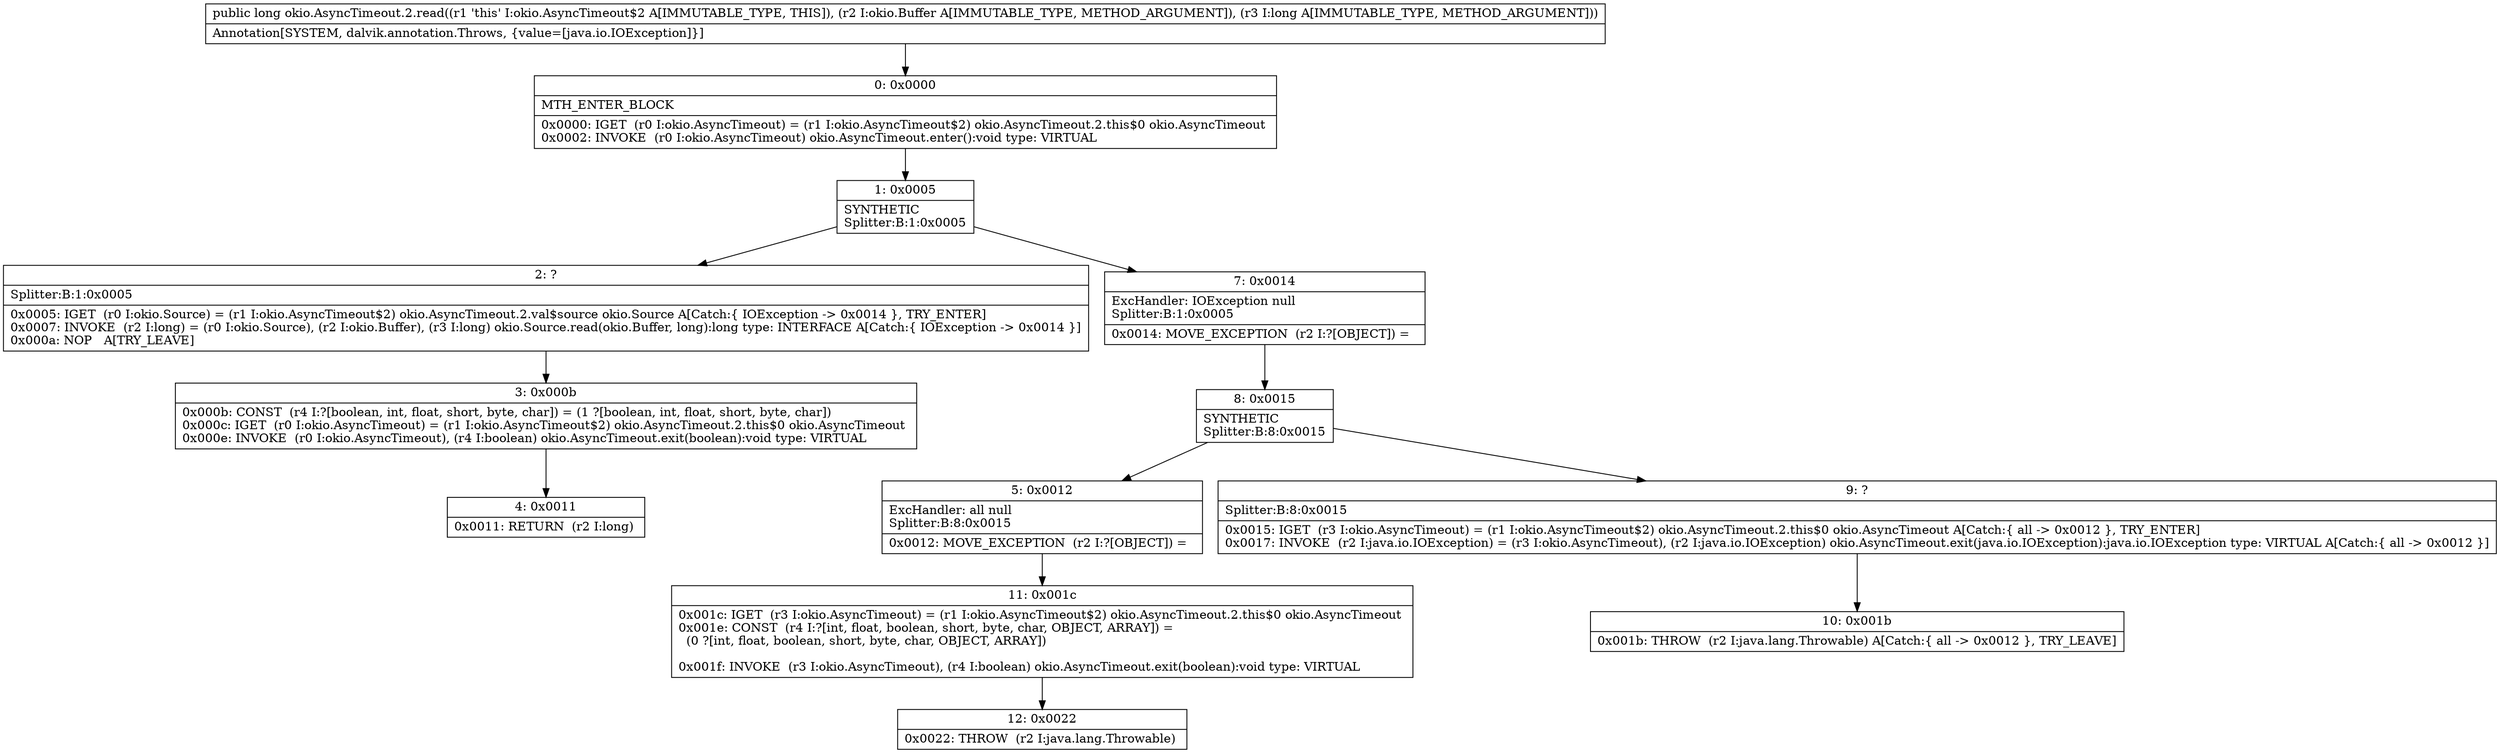 digraph "CFG forokio.AsyncTimeout.2.read(Lokio\/Buffer;J)J" {
Node_0 [shape=record,label="{0\:\ 0x0000|MTH_ENTER_BLOCK\l|0x0000: IGET  (r0 I:okio.AsyncTimeout) = (r1 I:okio.AsyncTimeout$2) okio.AsyncTimeout.2.this$0 okio.AsyncTimeout \l0x0002: INVOKE  (r0 I:okio.AsyncTimeout) okio.AsyncTimeout.enter():void type: VIRTUAL \l}"];
Node_1 [shape=record,label="{1\:\ 0x0005|SYNTHETIC\lSplitter:B:1:0x0005\l}"];
Node_2 [shape=record,label="{2\:\ ?|Splitter:B:1:0x0005\l|0x0005: IGET  (r0 I:okio.Source) = (r1 I:okio.AsyncTimeout$2) okio.AsyncTimeout.2.val$source okio.Source A[Catch:\{ IOException \-\> 0x0014 \}, TRY_ENTER]\l0x0007: INVOKE  (r2 I:long) = (r0 I:okio.Source), (r2 I:okio.Buffer), (r3 I:long) okio.Source.read(okio.Buffer, long):long type: INTERFACE A[Catch:\{ IOException \-\> 0x0014 \}]\l0x000a: NOP   A[TRY_LEAVE]\l}"];
Node_3 [shape=record,label="{3\:\ 0x000b|0x000b: CONST  (r4 I:?[boolean, int, float, short, byte, char]) = (1 ?[boolean, int, float, short, byte, char]) \l0x000c: IGET  (r0 I:okio.AsyncTimeout) = (r1 I:okio.AsyncTimeout$2) okio.AsyncTimeout.2.this$0 okio.AsyncTimeout \l0x000e: INVOKE  (r0 I:okio.AsyncTimeout), (r4 I:boolean) okio.AsyncTimeout.exit(boolean):void type: VIRTUAL \l}"];
Node_4 [shape=record,label="{4\:\ 0x0011|0x0011: RETURN  (r2 I:long) \l}"];
Node_5 [shape=record,label="{5\:\ 0x0012|ExcHandler: all null\lSplitter:B:8:0x0015\l|0x0012: MOVE_EXCEPTION  (r2 I:?[OBJECT]) =  \l}"];
Node_7 [shape=record,label="{7\:\ 0x0014|ExcHandler: IOException null\lSplitter:B:1:0x0005\l|0x0014: MOVE_EXCEPTION  (r2 I:?[OBJECT]) =  \l}"];
Node_8 [shape=record,label="{8\:\ 0x0015|SYNTHETIC\lSplitter:B:8:0x0015\l}"];
Node_9 [shape=record,label="{9\:\ ?|Splitter:B:8:0x0015\l|0x0015: IGET  (r3 I:okio.AsyncTimeout) = (r1 I:okio.AsyncTimeout$2) okio.AsyncTimeout.2.this$0 okio.AsyncTimeout A[Catch:\{ all \-\> 0x0012 \}, TRY_ENTER]\l0x0017: INVOKE  (r2 I:java.io.IOException) = (r3 I:okio.AsyncTimeout), (r2 I:java.io.IOException) okio.AsyncTimeout.exit(java.io.IOException):java.io.IOException type: VIRTUAL A[Catch:\{ all \-\> 0x0012 \}]\l}"];
Node_10 [shape=record,label="{10\:\ 0x001b|0x001b: THROW  (r2 I:java.lang.Throwable) A[Catch:\{ all \-\> 0x0012 \}, TRY_LEAVE]\l}"];
Node_11 [shape=record,label="{11\:\ 0x001c|0x001c: IGET  (r3 I:okio.AsyncTimeout) = (r1 I:okio.AsyncTimeout$2) okio.AsyncTimeout.2.this$0 okio.AsyncTimeout \l0x001e: CONST  (r4 I:?[int, float, boolean, short, byte, char, OBJECT, ARRAY]) = \l  (0 ?[int, float, boolean, short, byte, char, OBJECT, ARRAY])\l \l0x001f: INVOKE  (r3 I:okio.AsyncTimeout), (r4 I:boolean) okio.AsyncTimeout.exit(boolean):void type: VIRTUAL \l}"];
Node_12 [shape=record,label="{12\:\ 0x0022|0x0022: THROW  (r2 I:java.lang.Throwable) \l}"];
MethodNode[shape=record,label="{public long okio.AsyncTimeout.2.read((r1 'this' I:okio.AsyncTimeout$2 A[IMMUTABLE_TYPE, THIS]), (r2 I:okio.Buffer A[IMMUTABLE_TYPE, METHOD_ARGUMENT]), (r3 I:long A[IMMUTABLE_TYPE, METHOD_ARGUMENT]))  | Annotation[SYSTEM, dalvik.annotation.Throws, \{value=[java.io.IOException]\}]\l}"];
MethodNode -> Node_0;
Node_0 -> Node_1;
Node_1 -> Node_2;
Node_1 -> Node_7;
Node_2 -> Node_3;
Node_3 -> Node_4;
Node_5 -> Node_11;
Node_7 -> Node_8;
Node_8 -> Node_9;
Node_8 -> Node_5;
Node_9 -> Node_10;
Node_11 -> Node_12;
}

